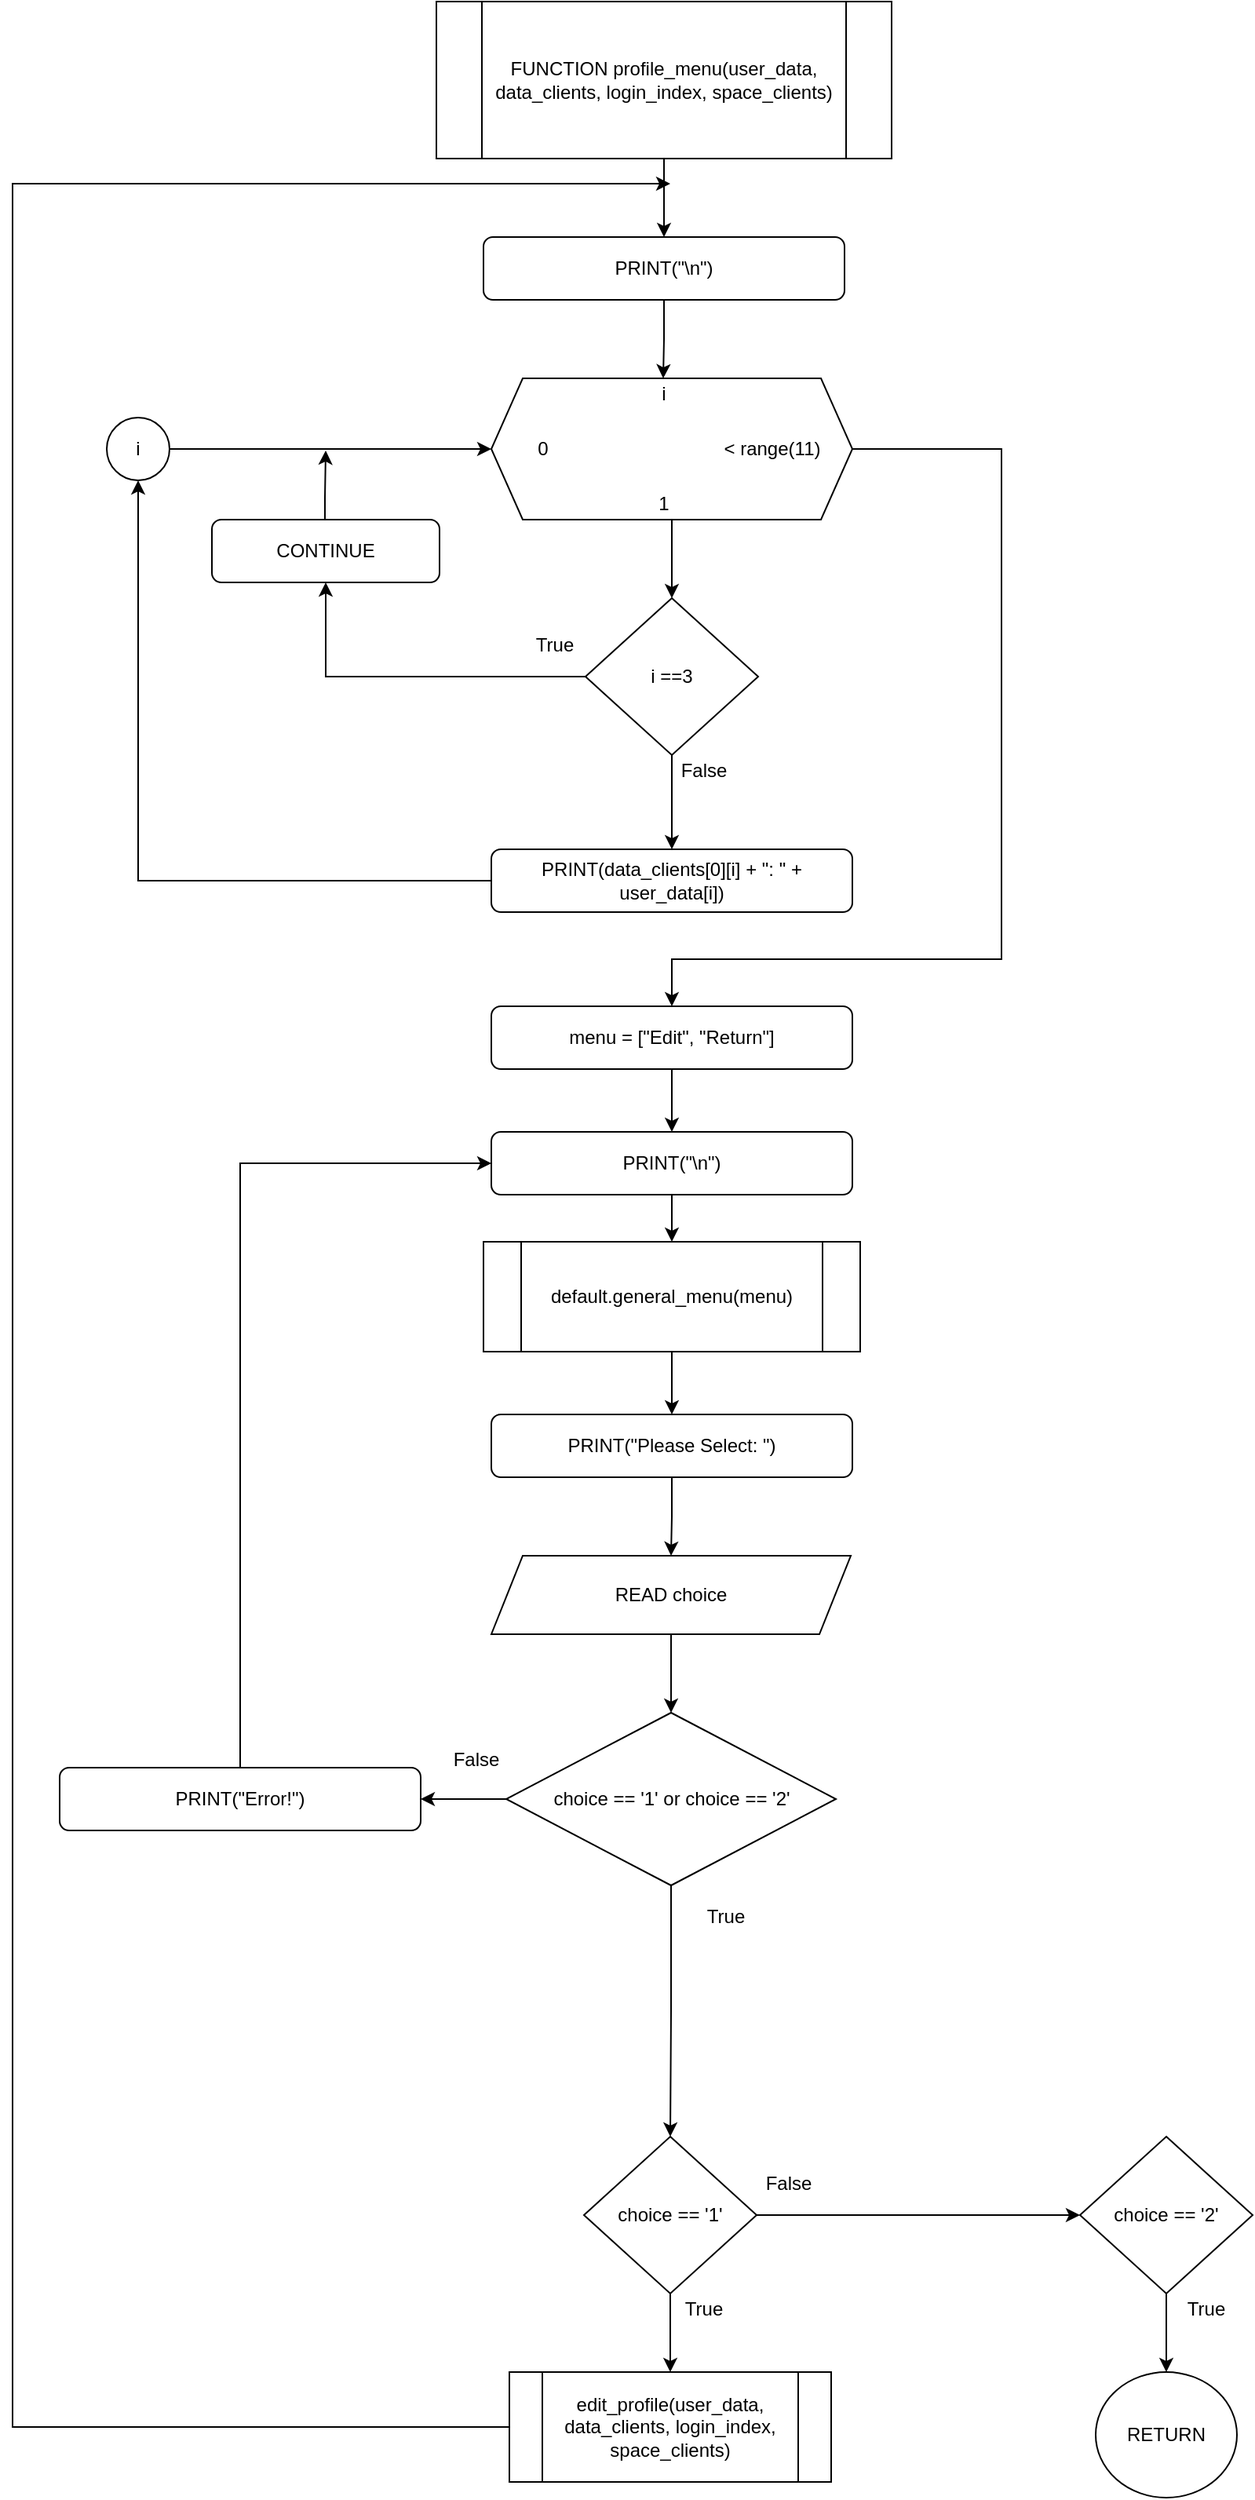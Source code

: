 <mxfile version="14.7.5" type="github">
  <diagram id="lwtEDbRVN-xB4T3-QxCQ" name="Page-1">
    <mxGraphModel dx="1241" dy="745" grid="1" gridSize="10" guides="1" tooltips="1" connect="1" arrows="1" fold="1" page="1" pageScale="1" pageWidth="3300" pageHeight="4681" math="0" shadow="0">
      <root>
        <mxCell id="0" />
        <mxCell id="1" parent="0" />
        <mxCell id="4hAsbZaLSSAf6A-Fuyxp-10" value="" style="group" parent="1" vertex="1" connectable="0">
          <mxGeometry x="425" y="350" width="230" height="90" as="geometry" />
        </mxCell>
        <mxCell id="4hAsbZaLSSAf6A-Fuyxp-3" value="" style="shape=hexagon;perimeter=hexagonPerimeter2;whiteSpace=wrap;html=1;fixedSize=1;" parent="4hAsbZaLSSAf6A-Fuyxp-10" vertex="1">
          <mxGeometry width="230.0" height="90" as="geometry" />
        </mxCell>
        <mxCell id="4hAsbZaLSSAf6A-Fuyxp-4" value="i" style="text;html=1;strokeColor=none;fillColor=none;align=center;verticalAlign=middle;whiteSpace=wrap;rounded=0;" parent="4hAsbZaLSSAf6A-Fuyxp-10" vertex="1">
          <mxGeometry x="87.619" width="43.81" height="20" as="geometry" />
        </mxCell>
        <mxCell id="4hAsbZaLSSAf6A-Fuyxp-5" value="0" style="text;html=1;strokeColor=none;fillColor=none;align=center;verticalAlign=middle;whiteSpace=wrap;rounded=0;" parent="4hAsbZaLSSAf6A-Fuyxp-10" vertex="1">
          <mxGeometry x="10.952" y="35" width="43.81" height="20" as="geometry" />
        </mxCell>
        <mxCell id="4hAsbZaLSSAf6A-Fuyxp-6" value="1" style="text;html=1;strokeColor=none;fillColor=none;align=center;verticalAlign=middle;whiteSpace=wrap;rounded=0;" parent="4hAsbZaLSSAf6A-Fuyxp-10" vertex="1">
          <mxGeometry x="87.619" y="70" width="43.81" height="20" as="geometry" />
        </mxCell>
        <mxCell id="4hAsbZaLSSAf6A-Fuyxp-7" value="&amp;lt; range(11)" style="text;html=1;strokeColor=none;fillColor=none;align=center;verticalAlign=middle;whiteSpace=wrap;rounded=0;" parent="4hAsbZaLSSAf6A-Fuyxp-10" vertex="1">
          <mxGeometry x="145" y="35" width="68.1" height="20" as="geometry" />
        </mxCell>
        <mxCell id="seyrnWr0ilwIP1S3ZuyP-13" style="edgeStyle=orthogonalEdgeStyle;rounded=0;orthogonalLoop=1;jettySize=auto;html=1;exitX=0.5;exitY=1;exitDx=0;exitDy=0;" parent="1" source="4hAsbZaLSSAf6A-Fuyxp-17" target="4hAsbZaLSSAf6A-Fuyxp-4" edge="1">
          <mxGeometry relative="1" as="geometry" />
        </mxCell>
        <mxCell id="4hAsbZaLSSAf6A-Fuyxp-17" value="PRINT(&quot;\n&quot;)" style="rounded=1;whiteSpace=wrap;html=1;" parent="1" vertex="1">
          <mxGeometry x="420" y="260" width="230" height="40" as="geometry" />
        </mxCell>
        <mxCell id="seyrnWr0ilwIP1S3ZuyP-15" value="" style="edgeStyle=orthogonalEdgeStyle;rounded=0;orthogonalLoop=1;jettySize=auto;html=1;" parent="1" source="4hAsbZaLSSAf6A-Fuyxp-18" target="4hAsbZaLSSAf6A-Fuyxp-20" edge="1">
          <mxGeometry relative="1" as="geometry" />
        </mxCell>
        <mxCell id="JaCdbUTixOH0e9Q2p9va-5" style="edgeStyle=orthogonalEdgeStyle;rounded=0;orthogonalLoop=1;jettySize=auto;html=1;entryX=0.5;entryY=1;entryDx=0;entryDy=0;endFill=1;" parent="1" source="4hAsbZaLSSAf6A-Fuyxp-18" target="JaCdbUTixOH0e9Q2p9va-4" edge="1">
          <mxGeometry relative="1" as="geometry" />
        </mxCell>
        <mxCell id="4hAsbZaLSSAf6A-Fuyxp-18" value="i ==3" style="rhombus;whiteSpace=wrap;html=1;" parent="1" vertex="1">
          <mxGeometry x="485" y="490" width="110" height="100" as="geometry" />
        </mxCell>
        <mxCell id="seyrnWr0ilwIP1S3ZuyP-42" style="edgeStyle=orthogonalEdgeStyle;rounded=0;orthogonalLoop=1;jettySize=auto;html=1;exitX=0;exitY=0.5;exitDx=0;exitDy=0;" parent="1" edge="1">
          <mxGeometry relative="1" as="geometry">
            <mxPoint x="200" y="415" as="targetPoint" />
            <Array as="points">
              <mxPoint x="425" y="670" />
              <mxPoint x="200" y="670" />
            </Array>
            <mxPoint x="425" y="665" as="sourcePoint" />
          </mxGeometry>
        </mxCell>
        <mxCell id="4hAsbZaLSSAf6A-Fuyxp-20" value="PRINT(data_clients[0][i] + &quot;: &quot; + user_data[i])" style="rounded=1;whiteSpace=wrap;html=1;" parent="1" vertex="1">
          <mxGeometry x="425" y="650" width="230" height="40" as="geometry" />
        </mxCell>
        <mxCell id="seyrnWr0ilwIP1S3ZuyP-17" value="" style="edgeStyle=orthogonalEdgeStyle;rounded=0;orthogonalLoop=1;jettySize=auto;html=1;" parent="1" source="seyrnWr0ilwIP1S3ZuyP-1" target="seyrnWr0ilwIP1S3ZuyP-3" edge="1">
          <mxGeometry relative="1" as="geometry" />
        </mxCell>
        <mxCell id="seyrnWr0ilwIP1S3ZuyP-1" value="menu = [&quot;Edit&quot;, &quot;Return&quot;]" style="rounded=1;whiteSpace=wrap;html=1;" parent="1" vertex="1">
          <mxGeometry x="425" y="750" width="230" height="40" as="geometry" />
        </mxCell>
        <mxCell id="seyrnWr0ilwIP1S3ZuyP-35" value="" style="edgeStyle=orthogonalEdgeStyle;rounded=0;orthogonalLoop=1;jettySize=auto;html=1;" parent="1" source="seyrnWr0ilwIP1S3ZuyP-2" target="seyrnWr0ilwIP1S3ZuyP-7" edge="1">
          <mxGeometry relative="1" as="geometry" />
        </mxCell>
        <mxCell id="seyrnWr0ilwIP1S3ZuyP-37" style="edgeStyle=orthogonalEdgeStyle;rounded=0;orthogonalLoop=1;jettySize=auto;html=1;entryX=0.5;entryY=0;entryDx=0;entryDy=0;" parent="1" source="seyrnWr0ilwIP1S3ZuyP-2" target="seyrnWr0ilwIP1S3ZuyP-8" edge="1">
          <mxGeometry relative="1" as="geometry" />
        </mxCell>
        <mxCell id="seyrnWr0ilwIP1S3ZuyP-2" value="choice == &#39;1&#39; or choice == &#39;2&#39;" style="rhombus;whiteSpace=wrap;html=1;" parent="1" vertex="1">
          <mxGeometry x="434.5" y="1200" width="210" height="110" as="geometry" />
        </mxCell>
        <mxCell id="JaCdbUTixOH0e9Q2p9va-2" value="" style="edgeStyle=orthogonalEdgeStyle;rounded=0;orthogonalLoop=1;jettySize=auto;html=1;endFill=1;" parent="1" source="seyrnWr0ilwIP1S3ZuyP-3" target="JaCdbUTixOH0e9Q2p9va-1" edge="1">
          <mxGeometry relative="1" as="geometry" />
        </mxCell>
        <mxCell id="seyrnWr0ilwIP1S3ZuyP-3" value="PRINT(&quot;\n&quot;)" style="rounded=1;whiteSpace=wrap;html=1;" parent="1" vertex="1">
          <mxGeometry x="425" y="830" width="230" height="40" as="geometry" />
        </mxCell>
        <mxCell id="seyrnWr0ilwIP1S3ZuyP-20" value="" style="edgeStyle=orthogonalEdgeStyle;rounded=0;orthogonalLoop=1;jettySize=auto;html=1;" parent="1" source="seyrnWr0ilwIP1S3ZuyP-5" target="seyrnWr0ilwIP1S3ZuyP-6" edge="1">
          <mxGeometry relative="1" as="geometry" />
        </mxCell>
        <mxCell id="seyrnWr0ilwIP1S3ZuyP-5" value="PRINT(&quot;Please Select: &quot;)" style="rounded=1;whiteSpace=wrap;html=1;" parent="1" vertex="1">
          <mxGeometry x="425" y="1010" width="230" height="40" as="geometry" />
        </mxCell>
        <mxCell id="seyrnWr0ilwIP1S3ZuyP-21" value="" style="edgeStyle=orthogonalEdgeStyle;rounded=0;orthogonalLoop=1;jettySize=auto;html=1;" parent="1" source="seyrnWr0ilwIP1S3ZuyP-6" target="seyrnWr0ilwIP1S3ZuyP-2" edge="1">
          <mxGeometry relative="1" as="geometry" />
        </mxCell>
        <mxCell id="seyrnWr0ilwIP1S3ZuyP-6" value="READ choice" style="shape=parallelogram;perimeter=parallelogramPerimeter;whiteSpace=wrap;html=1;fixedSize=1;" parent="1" vertex="1">
          <mxGeometry x="425" y="1100" width="229" height="50" as="geometry" />
        </mxCell>
        <mxCell id="seyrnWr0ilwIP1S3ZuyP-36" style="edgeStyle=orthogonalEdgeStyle;rounded=0;orthogonalLoop=1;jettySize=auto;html=1;exitX=0.5;exitY=0;exitDx=0;exitDy=0;entryX=0;entryY=0.5;entryDx=0;entryDy=0;" parent="1" source="seyrnWr0ilwIP1S3ZuyP-7" target="seyrnWr0ilwIP1S3ZuyP-3" edge="1">
          <mxGeometry relative="1" as="geometry" />
        </mxCell>
        <mxCell id="seyrnWr0ilwIP1S3ZuyP-7" value="PRINT(&quot;Error!&quot;)" style="rounded=1;whiteSpace=wrap;html=1;" parent="1" vertex="1">
          <mxGeometry x="150" y="1235" width="230" height="40" as="geometry" />
        </mxCell>
        <mxCell id="seyrnWr0ilwIP1S3ZuyP-24" style="edgeStyle=orthogonalEdgeStyle;rounded=0;orthogonalLoop=1;jettySize=auto;html=1;exitX=1;exitY=0.5;exitDx=0;exitDy=0;entryX=0;entryY=0.5;entryDx=0;entryDy=0;" parent="1" source="seyrnWr0ilwIP1S3ZuyP-8" target="seyrnWr0ilwIP1S3ZuyP-9" edge="1">
          <mxGeometry relative="1" as="geometry" />
        </mxCell>
        <mxCell id="DkZJO_LsvSG8MK6_0E9L-5" value="" style="edgeStyle=orthogonalEdgeStyle;rounded=0;orthogonalLoop=1;jettySize=auto;html=1;endFill=1;" parent="1" source="seyrnWr0ilwIP1S3ZuyP-8" target="DkZJO_LsvSG8MK6_0E9L-4" edge="1">
          <mxGeometry relative="1" as="geometry" />
        </mxCell>
        <mxCell id="seyrnWr0ilwIP1S3ZuyP-8" value="choice == &#39;1&#39;" style="rhombus;whiteSpace=wrap;html=1;" parent="1" vertex="1">
          <mxGeometry x="484" y="1470" width="110" height="100" as="geometry" />
        </mxCell>
        <mxCell id="seyrnWr0ilwIP1S3ZuyP-25" style="edgeStyle=orthogonalEdgeStyle;rounded=0;orthogonalLoop=1;jettySize=auto;html=1;exitX=0.5;exitY=1;exitDx=0;exitDy=0;entryX=0.5;entryY=0;entryDx=0;entryDy=0;" parent="1" source="seyrnWr0ilwIP1S3ZuyP-9" target="seyrnWr0ilwIP1S3ZuyP-11" edge="1">
          <mxGeometry relative="1" as="geometry" />
        </mxCell>
        <mxCell id="seyrnWr0ilwIP1S3ZuyP-9" value="choice == &#39;2&#39;" style="rhombus;whiteSpace=wrap;html=1;" parent="1" vertex="1">
          <mxGeometry x="800" y="1470" width="110" height="100" as="geometry" />
        </mxCell>
        <mxCell id="seyrnWr0ilwIP1S3ZuyP-11" value="RETURN" style="ellipse;whiteSpace=wrap;html=1;" parent="1" vertex="1">
          <mxGeometry x="810" y="1620" width="90" height="80" as="geometry" />
        </mxCell>
        <mxCell id="seyrnWr0ilwIP1S3ZuyP-14" value="" style="edgeStyle=orthogonalEdgeStyle;rounded=0;orthogonalLoop=1;jettySize=auto;html=1;" parent="1" source="4hAsbZaLSSAf6A-Fuyxp-3" target="4hAsbZaLSSAf6A-Fuyxp-18" edge="1">
          <mxGeometry relative="1" as="geometry" />
        </mxCell>
        <mxCell id="seyrnWr0ilwIP1S3ZuyP-28" value="True" style="text;html=1;align=center;verticalAlign=middle;resizable=0;points=[];autosize=1;strokeColor=none;" parent="1" vertex="1">
          <mxGeometry x="445" y="510" width="40" height="20" as="geometry" />
        </mxCell>
        <mxCell id="seyrnWr0ilwIP1S3ZuyP-29" value="False" style="text;html=1;align=center;verticalAlign=middle;resizable=0;points=[];autosize=1;strokeColor=none;" parent="1" vertex="1">
          <mxGeometry x="540" y="590" width="40" height="20" as="geometry" />
        </mxCell>
        <mxCell id="seyrnWr0ilwIP1S3ZuyP-34" value="False" style="text;html=1;align=center;verticalAlign=middle;resizable=0;points=[];autosize=1;strokeColor=none;" parent="1" vertex="1">
          <mxGeometry x="394.5" y="1220" width="40" height="20" as="geometry" />
        </mxCell>
        <mxCell id="seyrnWr0ilwIP1S3ZuyP-38" value="True" style="text;html=1;align=center;verticalAlign=middle;resizable=0;points=[];autosize=1;strokeColor=none;" parent="1" vertex="1">
          <mxGeometry x="554" y="1320" width="40" height="20" as="geometry" />
        </mxCell>
        <mxCell id="seyrnWr0ilwIP1S3ZuyP-43" style="edgeStyle=orthogonalEdgeStyle;rounded=0;orthogonalLoop=1;jettySize=auto;html=1;exitX=1;exitY=0.5;exitDx=0;exitDy=0;entryX=0.5;entryY=0;entryDx=0;entryDy=0;" parent="1" source="4hAsbZaLSSAf6A-Fuyxp-3" target="seyrnWr0ilwIP1S3ZuyP-1" edge="1">
          <mxGeometry relative="1" as="geometry">
            <Array as="points">
              <mxPoint x="750" y="395" />
              <mxPoint x="750" y="720" />
              <mxPoint x="540" y="720" />
            </Array>
          </mxGeometry>
        </mxCell>
        <mxCell id="hwVHAj5IbDsBxLXs_6I--2" value="True" style="text;html=1;align=center;verticalAlign=middle;resizable=0;points=[];autosize=1;strokeColor=none;" parent="1" vertex="1">
          <mxGeometry x="540" y="1570" width="40" height="20" as="geometry" />
        </mxCell>
        <mxCell id="hwVHAj5IbDsBxLXs_6I--3" value="False" style="text;html=1;align=center;verticalAlign=middle;resizable=0;points=[];autosize=1;strokeColor=none;" parent="1" vertex="1">
          <mxGeometry x="594" y="1490" width="40" height="20" as="geometry" />
        </mxCell>
        <mxCell id="hwVHAj5IbDsBxLXs_6I--4" value="True" style="text;html=1;align=center;verticalAlign=middle;resizable=0;points=[];autosize=1;strokeColor=none;" parent="1" vertex="1">
          <mxGeometry x="860" y="1570" width="40" height="20" as="geometry" />
        </mxCell>
        <mxCell id="DkZJO_LsvSG8MK6_0E9L-2" value="" style="edgeStyle=orthogonalEdgeStyle;rounded=0;orthogonalLoop=1;jettySize=auto;html=1;endArrow=classic;endFill=1;" parent="1" source="DkZJO_LsvSG8MK6_0E9L-1" target="4hAsbZaLSSAf6A-Fuyxp-17" edge="1">
          <mxGeometry relative="1" as="geometry" />
        </mxCell>
        <mxCell id="DkZJO_LsvSG8MK6_0E9L-1" value="FUNCTION profile_menu(user_data, data_clients, login_index, space_clients)" style="shape=process;whiteSpace=wrap;html=1;backgroundOutline=1;" parent="1" vertex="1">
          <mxGeometry x="390" y="110" width="290" height="100" as="geometry" />
        </mxCell>
        <mxCell id="DkZJO_LsvSG8MK6_0E9L-6" style="edgeStyle=orthogonalEdgeStyle;rounded=0;orthogonalLoop=1;jettySize=auto;html=1;endFill=1;exitX=0;exitY=0.5;exitDx=0;exitDy=0;" parent="1" source="DkZJO_LsvSG8MK6_0E9L-4" edge="1">
          <mxGeometry relative="1" as="geometry">
            <mxPoint x="539" y="226" as="targetPoint" />
            <Array as="points">
              <mxPoint x="120" y="1655" />
              <mxPoint x="120" y="226" />
            </Array>
          </mxGeometry>
        </mxCell>
        <mxCell id="DkZJO_LsvSG8MK6_0E9L-4" value="edit_profile(user_data, data_clients, login_index, space_clients)" style="shape=process;whiteSpace=wrap;html=1;backgroundOutline=1;horizontal=1;" parent="1" vertex="1">
          <mxGeometry x="436.5" y="1620" width="205" height="70" as="geometry" />
        </mxCell>
        <mxCell id="JaCdbUTixOH0e9Q2p9va-3" value="" style="edgeStyle=orthogonalEdgeStyle;rounded=0;orthogonalLoop=1;jettySize=auto;html=1;endFill=1;" parent="1" source="JaCdbUTixOH0e9Q2p9va-1" target="seyrnWr0ilwIP1S3ZuyP-5" edge="1">
          <mxGeometry relative="1" as="geometry" />
        </mxCell>
        <mxCell id="JaCdbUTixOH0e9Q2p9va-1" value="default.general_menu(menu)" style="shape=process;whiteSpace=wrap;html=1;backgroundOutline=1;" parent="1" vertex="1">
          <mxGeometry x="420" y="900" width="240" height="70" as="geometry" />
        </mxCell>
        <mxCell id="weVIRt_P8CNzWD0nIZ2v-3" style="edgeStyle=orthogonalEdgeStyle;rounded=0;orthogonalLoop=1;jettySize=auto;html=1;endArrow=classic;endFill=1;" edge="1" parent="1">
          <mxGeometry relative="1" as="geometry">
            <mxPoint x="319.5" y="396" as="targetPoint" />
            <mxPoint x="319" y="440" as="sourcePoint" />
            <Array as="points">
              <mxPoint x="319.5" y="426" />
              <mxPoint x="319.5" y="426" />
            </Array>
          </mxGeometry>
        </mxCell>
        <mxCell id="JaCdbUTixOH0e9Q2p9va-4" value="CONTINUE" style="rounded=1;whiteSpace=wrap;html=1;" parent="1" vertex="1">
          <mxGeometry x="247" y="440" width="145" height="40" as="geometry" />
        </mxCell>
        <mxCell id="weVIRt_P8CNzWD0nIZ2v-2" style="edgeStyle=orthogonalEdgeStyle;rounded=0;orthogonalLoop=1;jettySize=auto;html=1;exitX=1;exitY=0.5;exitDx=0;exitDy=0;entryX=0;entryY=0.5;entryDx=0;entryDy=0;endArrow=classic;endFill=1;" edge="1" parent="1" source="weVIRt_P8CNzWD0nIZ2v-1" target="4hAsbZaLSSAf6A-Fuyxp-3">
          <mxGeometry relative="1" as="geometry">
            <Array as="points">
              <mxPoint x="320" y="395" />
              <mxPoint x="320" y="395" />
            </Array>
          </mxGeometry>
        </mxCell>
        <mxCell id="weVIRt_P8CNzWD0nIZ2v-1" value="i" style="ellipse;whiteSpace=wrap;html=1;aspect=fixed;" vertex="1" parent="1">
          <mxGeometry x="180" y="375" width="40" height="40" as="geometry" />
        </mxCell>
      </root>
    </mxGraphModel>
  </diagram>
</mxfile>
